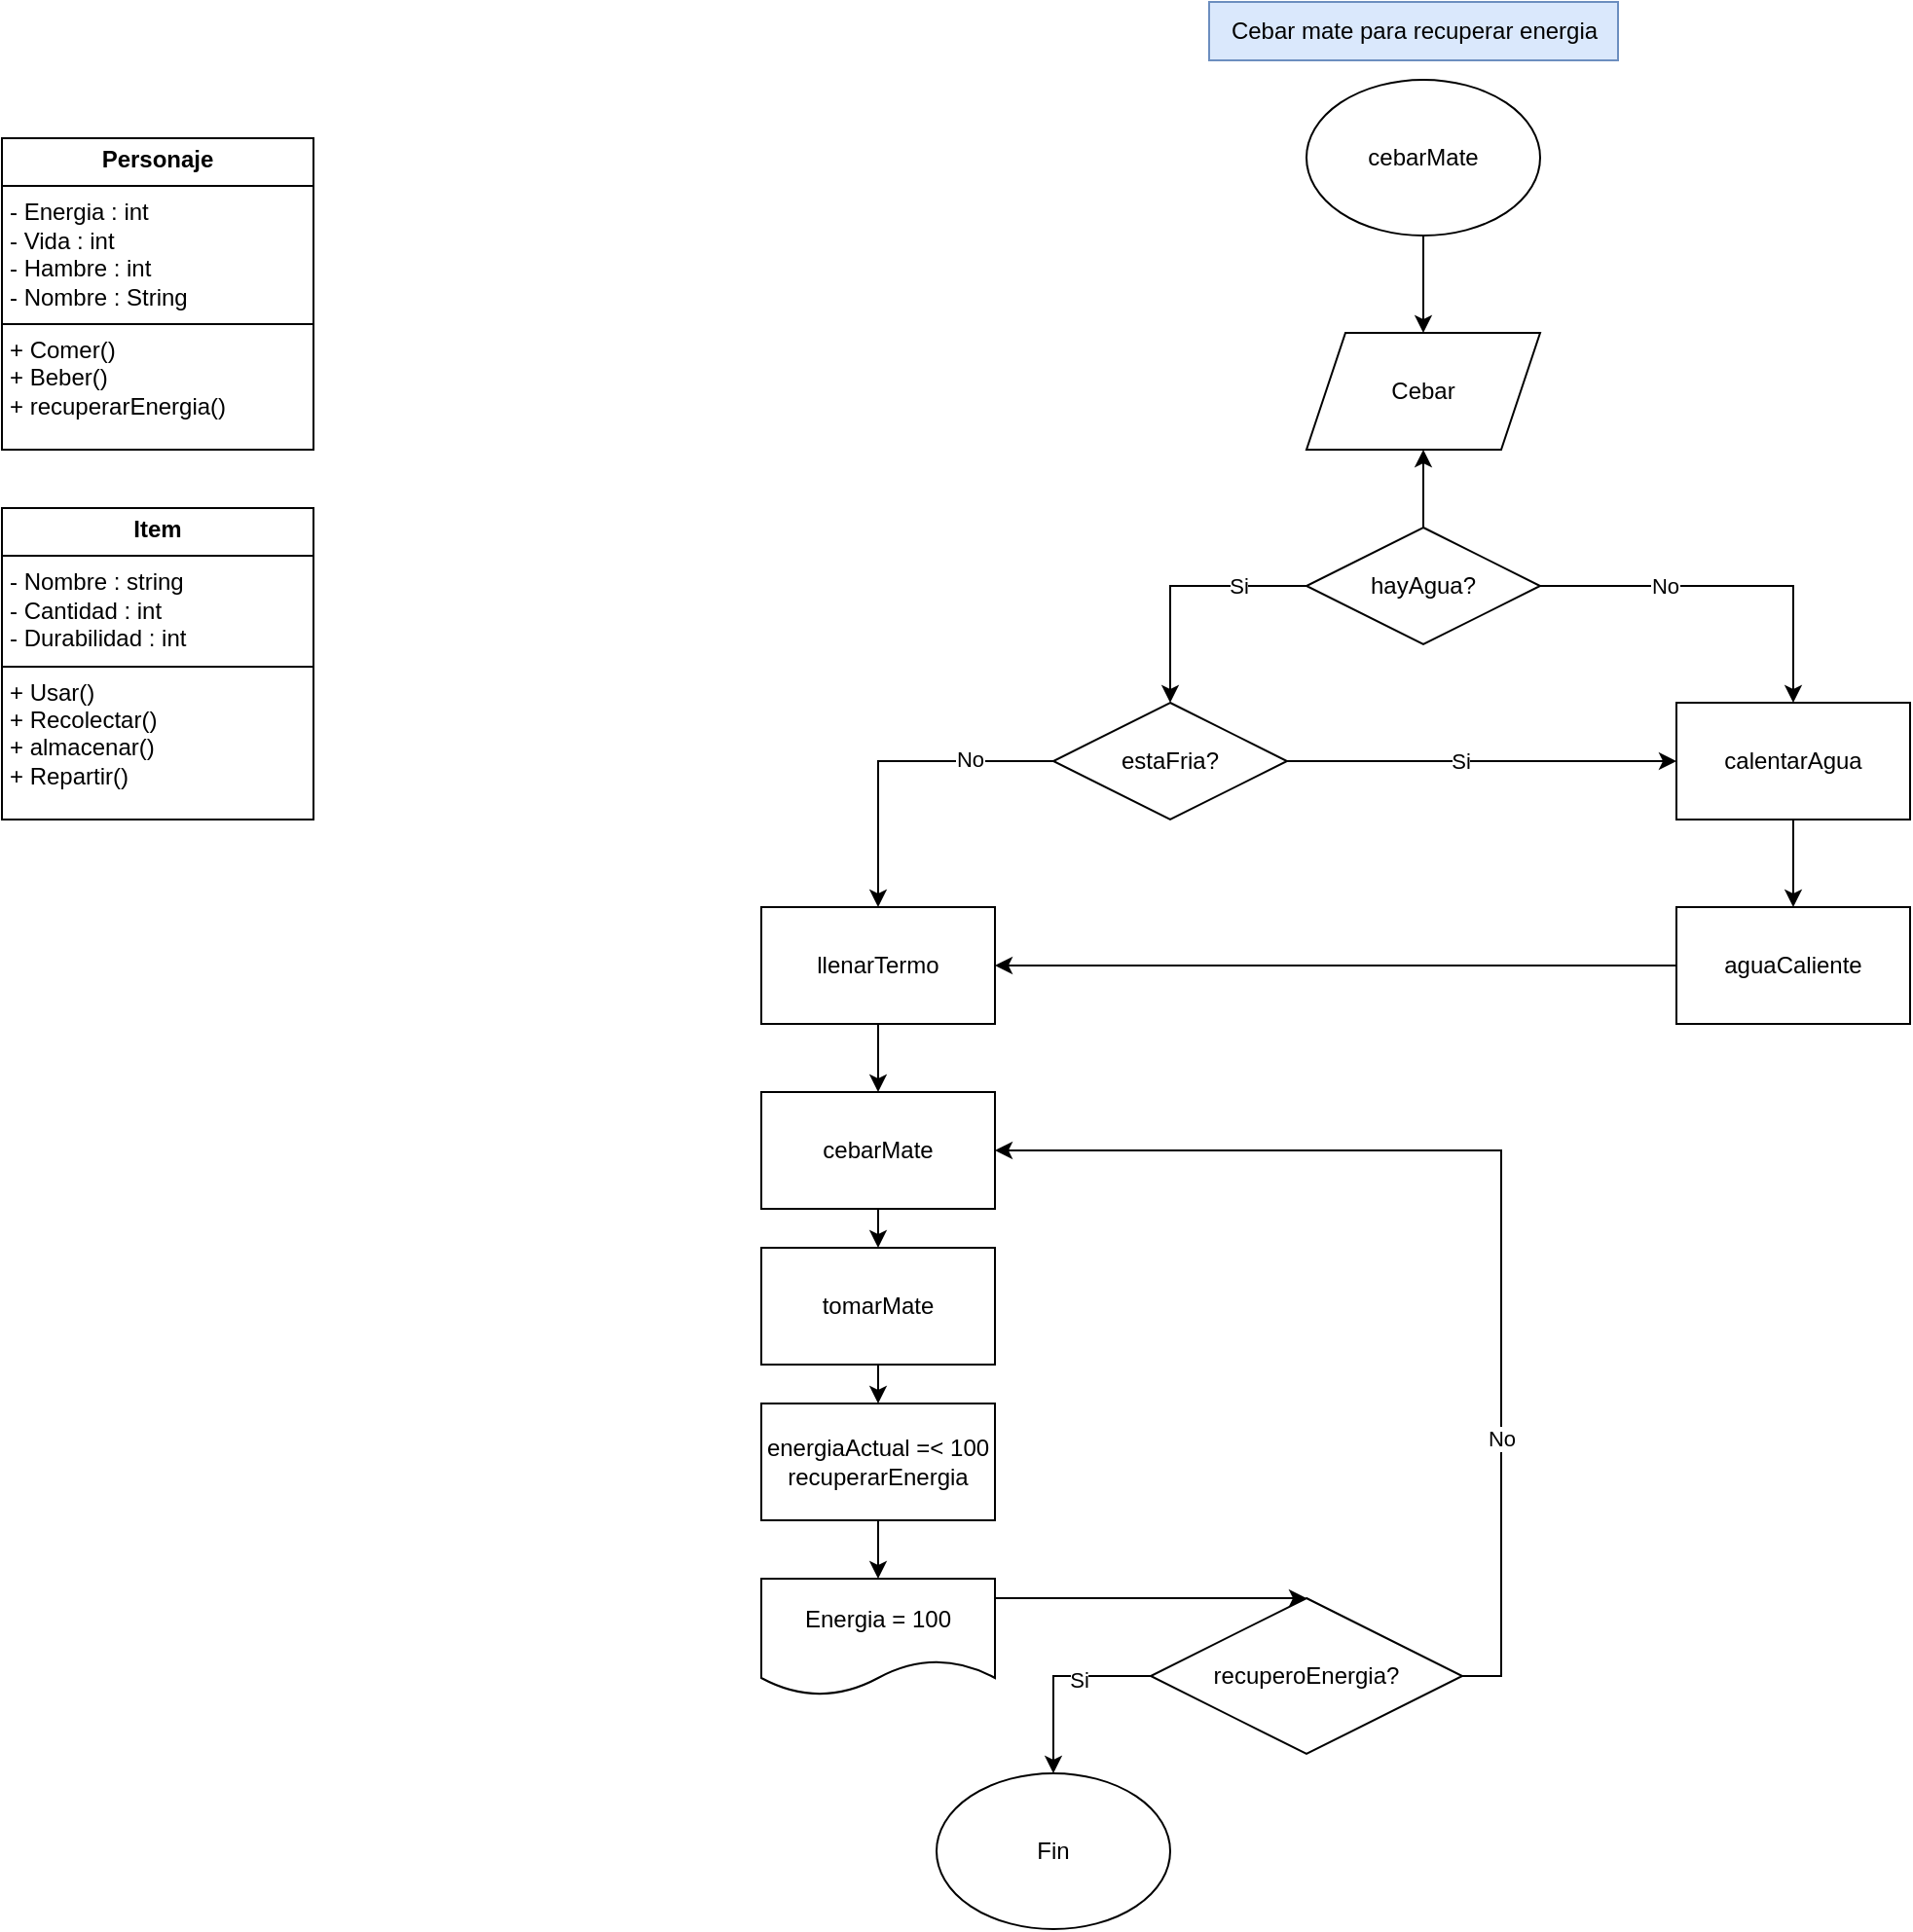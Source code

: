 <mxfile version="24.3.1" type="device">
  <diagram name="Página-1" id="1SoKJMrnLya3OgbguVAE">
    <mxGraphModel dx="1114" dy="638" grid="1" gridSize="10" guides="1" tooltips="1" connect="1" arrows="1" fold="1" page="1" pageScale="1" pageWidth="827" pageHeight="1169" math="0" shadow="0">
      <root>
        <mxCell id="0" />
        <mxCell id="1" parent="0" />
        <mxCell id="jYxW6uJssfJoVXRmd2jS-1" value="&lt;p style=&quot;margin:0px;margin-top:4px;text-align:center;&quot;&gt;&lt;b&gt;Item&lt;/b&gt;&lt;/p&gt;&lt;hr size=&quot;1&quot; style=&quot;border-style:solid;&quot;&gt;&lt;p style=&quot;margin:0px;margin-left:4px;&quot;&gt;- Nombre : string&lt;/p&gt;&lt;p style=&quot;margin:0px;margin-left:4px;&quot;&gt;- Cantidad : int&lt;/p&gt;&lt;p style=&quot;margin:0px;margin-left:4px;&quot;&gt;- Durabilidad : int&amp;nbsp;&lt;/p&gt;&lt;hr size=&quot;1&quot; style=&quot;border-style:solid;&quot;&gt;&lt;p style=&quot;margin:0px;margin-left:4px;&quot;&gt;+ Usar()&lt;/p&gt;&lt;p style=&quot;margin:0px;margin-left:4px;&quot;&gt;+ Recolectar()&lt;/p&gt;&lt;p style=&quot;margin:0px;margin-left:4px;&quot;&gt;+ almacenar()&lt;/p&gt;&lt;p style=&quot;margin:0px;margin-left:4px;&quot;&gt;+ Repartir()&lt;/p&gt;" style="verticalAlign=top;align=left;overflow=fill;html=1;whiteSpace=wrap;" vertex="1" parent="1">
          <mxGeometry x="60" y="260" width="160" height="160" as="geometry" />
        </mxCell>
        <mxCell id="jYxW6uJssfJoVXRmd2jS-2" value="&lt;p style=&quot;margin:0px;margin-top:4px;text-align:center;&quot;&gt;&lt;b&gt;Personaje&lt;/b&gt;&lt;/p&gt;&lt;hr size=&quot;1&quot; style=&quot;border-style:solid;&quot;&gt;&lt;p style=&quot;margin:0px;margin-left:4px;&quot;&gt;- Energia : int&lt;/p&gt;&lt;p style=&quot;margin:0px;margin-left:4px;&quot;&gt;- Vida : int&lt;/p&gt;&lt;p style=&quot;margin:0px;margin-left:4px;&quot;&gt;- Hambre : int&lt;/p&gt;&lt;p style=&quot;margin:0px;margin-left:4px;&quot;&gt;- Nombre : String&lt;/p&gt;&lt;hr size=&quot;1&quot; style=&quot;border-style:solid;&quot;&gt;&lt;p style=&quot;margin:0px;margin-left:4px;&quot;&gt;+ Comer()&lt;/p&gt;&lt;p style=&quot;margin:0px;margin-left:4px;&quot;&gt;+ Beber()&lt;/p&gt;&lt;p style=&quot;margin:0px;margin-left:4px;&quot;&gt;+ recuperarEnergia()&lt;/p&gt;&lt;p style=&quot;margin:0px;margin-left:4px;&quot;&gt;&lt;br&gt;&lt;/p&gt;" style="verticalAlign=top;align=left;overflow=fill;html=1;whiteSpace=wrap;" vertex="1" parent="1">
          <mxGeometry x="60" y="70" width="160" height="160" as="geometry" />
        </mxCell>
        <mxCell id="jYxW6uJssfJoVXRmd2jS-8" style="edgeStyle=orthogonalEdgeStyle;rounded=0;orthogonalLoop=1;jettySize=auto;html=1;exitX=0.5;exitY=1;exitDx=0;exitDy=0;entryX=0.5;entryY=0;entryDx=0;entryDy=0;" edge="1" source="jYxW6uJssfJoVXRmd2jS-9" target="jYxW6uJssfJoVXRmd2jS-10" parent="1">
          <mxGeometry relative="1" as="geometry" />
        </mxCell>
        <mxCell id="jYxW6uJssfJoVXRmd2jS-9" value="cebarMate" style="ellipse;whiteSpace=wrap;html=1;" vertex="1" parent="1">
          <mxGeometry x="730" y="40" width="120" height="80" as="geometry" />
        </mxCell>
        <mxCell id="jYxW6uJssfJoVXRmd2jS-10" value="Cebar" style="shape=parallelogram;perimeter=parallelogramPerimeter;whiteSpace=wrap;html=1;fixedSize=1;" vertex="1" parent="1">
          <mxGeometry x="730" y="170" width="120" height="60" as="geometry" />
        </mxCell>
        <mxCell id="jYxW6uJssfJoVXRmd2jS-15" style="edgeStyle=orthogonalEdgeStyle;rounded=0;orthogonalLoop=1;jettySize=auto;html=1;exitX=0;exitY=0.5;exitDx=0;exitDy=0;entryX=0.5;entryY=0;entryDx=0;entryDy=0;" edge="1" parent="1" source="jYxW6uJssfJoVXRmd2jS-12" target="jYxW6uJssfJoVXRmd2jS-14">
          <mxGeometry relative="1" as="geometry" />
        </mxCell>
        <mxCell id="jYxW6uJssfJoVXRmd2jS-16" value="Si" style="edgeLabel;html=1;align=center;verticalAlign=middle;resizable=0;points=[];" vertex="1" connectable="0" parent="jYxW6uJssfJoVXRmd2jS-15">
          <mxGeometry x="-0.23" relative="1" as="geometry">
            <mxPoint x="15" as="offset" />
          </mxGeometry>
        </mxCell>
        <mxCell id="jYxW6uJssfJoVXRmd2jS-18" style="edgeStyle=orthogonalEdgeStyle;rounded=0;orthogonalLoop=1;jettySize=auto;html=1;entryX=0.5;entryY=1;entryDx=0;entryDy=0;" edge="1" parent="1" source="jYxW6uJssfJoVXRmd2jS-12" target="jYxW6uJssfJoVXRmd2jS-10">
          <mxGeometry relative="1" as="geometry" />
        </mxCell>
        <mxCell id="jYxW6uJssfJoVXRmd2jS-20" style="edgeStyle=orthogonalEdgeStyle;rounded=0;orthogonalLoop=1;jettySize=auto;html=1;exitX=1;exitY=0.5;exitDx=0;exitDy=0;entryX=0.5;entryY=0;entryDx=0;entryDy=0;" edge="1" parent="1" source="jYxW6uJssfJoVXRmd2jS-12" target="jYxW6uJssfJoVXRmd2jS-19">
          <mxGeometry relative="1" as="geometry" />
        </mxCell>
        <mxCell id="jYxW6uJssfJoVXRmd2jS-21" value="No" style="edgeLabel;html=1;align=center;verticalAlign=middle;resizable=0;points=[];" vertex="1" connectable="0" parent="jYxW6uJssfJoVXRmd2jS-20">
          <mxGeometry x="-0.155" y="1" relative="1" as="geometry">
            <mxPoint x="-17" y="1" as="offset" />
          </mxGeometry>
        </mxCell>
        <mxCell id="jYxW6uJssfJoVXRmd2jS-12" value="hayAgua?" style="rounded=0;whiteSpace=wrap;html=1;shape=rhombus;perimeter=rhombusPerimeter;" vertex="1" parent="1">
          <mxGeometry x="730" y="270" width="120" height="60" as="geometry" />
        </mxCell>
        <mxCell id="jYxW6uJssfJoVXRmd2jS-25" style="edgeStyle=orthogonalEdgeStyle;rounded=0;orthogonalLoop=1;jettySize=auto;html=1;entryX=0;entryY=0.5;entryDx=0;entryDy=0;" edge="1" parent="1" source="jYxW6uJssfJoVXRmd2jS-14" target="jYxW6uJssfJoVXRmd2jS-19">
          <mxGeometry relative="1" as="geometry" />
        </mxCell>
        <mxCell id="jYxW6uJssfJoVXRmd2jS-26" value="Si" style="edgeLabel;html=1;align=center;verticalAlign=middle;resizable=0;points=[];" vertex="1" connectable="0" parent="jYxW6uJssfJoVXRmd2jS-25">
          <mxGeometry x="-0.111" relative="1" as="geometry">
            <mxPoint as="offset" />
          </mxGeometry>
        </mxCell>
        <mxCell id="jYxW6uJssfJoVXRmd2jS-28" style="edgeStyle=orthogonalEdgeStyle;rounded=0;orthogonalLoop=1;jettySize=auto;html=1;exitX=0;exitY=0.5;exitDx=0;exitDy=0;entryX=0.5;entryY=0;entryDx=0;entryDy=0;" edge="1" parent="1" source="jYxW6uJssfJoVXRmd2jS-14" target="jYxW6uJssfJoVXRmd2jS-27">
          <mxGeometry relative="1" as="geometry" />
        </mxCell>
        <mxCell id="jYxW6uJssfJoVXRmd2jS-29" value="No" style="edgeLabel;html=1;align=center;verticalAlign=middle;resizable=0;points=[];" vertex="1" connectable="0" parent="jYxW6uJssfJoVXRmd2jS-28">
          <mxGeometry x="-0.476" y="-1" relative="1" as="geometry">
            <mxPoint as="offset" />
          </mxGeometry>
        </mxCell>
        <mxCell id="jYxW6uJssfJoVXRmd2jS-14" value="estaFria?" style="rounded=0;whiteSpace=wrap;html=1;shape=rhombus;perimeter=rhombusPerimeter;" vertex="1" parent="1">
          <mxGeometry x="600" y="360" width="120" height="60" as="geometry" />
        </mxCell>
        <mxCell id="jYxW6uJssfJoVXRmd2jS-34" style="edgeStyle=orthogonalEdgeStyle;rounded=0;orthogonalLoop=1;jettySize=auto;html=1;entryX=0.5;entryY=0;entryDx=0;entryDy=0;" edge="1" parent="1" source="jYxW6uJssfJoVXRmd2jS-19" target="jYxW6uJssfJoVXRmd2jS-32">
          <mxGeometry relative="1" as="geometry" />
        </mxCell>
        <mxCell id="jYxW6uJssfJoVXRmd2jS-19" value="calentarAgua" style="rounded=0;whiteSpace=wrap;html=1;" vertex="1" parent="1">
          <mxGeometry x="920" y="360" width="120" height="60" as="geometry" />
        </mxCell>
        <mxCell id="jYxW6uJssfJoVXRmd2jS-31" value="" style="edgeStyle=orthogonalEdgeStyle;rounded=0;orthogonalLoop=1;jettySize=auto;html=1;" edge="1" parent="1" source="jYxW6uJssfJoVXRmd2jS-27" target="jYxW6uJssfJoVXRmd2jS-30">
          <mxGeometry relative="1" as="geometry" />
        </mxCell>
        <mxCell id="jYxW6uJssfJoVXRmd2jS-27" value="llenarTermo" style="rounded=0;whiteSpace=wrap;html=1;" vertex="1" parent="1">
          <mxGeometry x="450" y="465" width="120" height="60" as="geometry" />
        </mxCell>
        <mxCell id="jYxW6uJssfJoVXRmd2jS-40" style="edgeStyle=orthogonalEdgeStyle;rounded=0;orthogonalLoop=1;jettySize=auto;html=1;exitX=0.5;exitY=1;exitDx=0;exitDy=0;entryX=0.5;entryY=0;entryDx=0;entryDy=0;" edge="1" parent="1" source="jYxW6uJssfJoVXRmd2jS-30" target="jYxW6uJssfJoVXRmd2jS-39">
          <mxGeometry relative="1" as="geometry" />
        </mxCell>
        <mxCell id="jYxW6uJssfJoVXRmd2jS-30" value="cebarMate" style="whiteSpace=wrap;html=1;rounded=0;" vertex="1" parent="1">
          <mxGeometry x="450" y="560" width="120" height="60" as="geometry" />
        </mxCell>
        <mxCell id="jYxW6uJssfJoVXRmd2jS-33" style="edgeStyle=orthogonalEdgeStyle;rounded=0;orthogonalLoop=1;jettySize=auto;html=1;exitX=0;exitY=0.5;exitDx=0;exitDy=0;entryX=1;entryY=0.5;entryDx=0;entryDy=0;" edge="1" parent="1" source="jYxW6uJssfJoVXRmd2jS-32" target="jYxW6uJssfJoVXRmd2jS-27">
          <mxGeometry relative="1" as="geometry" />
        </mxCell>
        <mxCell id="jYxW6uJssfJoVXRmd2jS-32" value="aguaCaliente" style="rounded=0;whiteSpace=wrap;html=1;" vertex="1" parent="1">
          <mxGeometry x="920" y="465" width="120" height="60" as="geometry" />
        </mxCell>
        <mxCell id="jYxW6uJssfJoVXRmd2jS-35" value="Fin" style="ellipse;whiteSpace=wrap;html=1;" vertex="1" parent="1">
          <mxGeometry x="540" y="910" width="120" height="80" as="geometry" />
        </mxCell>
        <mxCell id="jYxW6uJssfJoVXRmd2jS-57" value="" style="edgeStyle=orthogonalEdgeStyle;rounded=0;orthogonalLoop=1;jettySize=auto;html=1;" edge="1" parent="1" source="jYxW6uJssfJoVXRmd2jS-37" target="jYxW6uJssfJoVXRmd2jS-56">
          <mxGeometry relative="1" as="geometry" />
        </mxCell>
        <mxCell id="jYxW6uJssfJoVXRmd2jS-37" value="energiaActual =&amp;lt; 100&lt;div&gt;recuperarEnergia&lt;/div&gt;" style="rounded=0;whiteSpace=wrap;html=1;" vertex="1" parent="1">
          <mxGeometry x="450" y="720" width="120" height="60" as="geometry" />
        </mxCell>
        <mxCell id="jYxW6uJssfJoVXRmd2jS-41" style="edgeStyle=orthogonalEdgeStyle;rounded=0;orthogonalLoop=1;jettySize=auto;html=1;exitX=0.5;exitY=1;exitDx=0;exitDy=0;entryX=0.5;entryY=0;entryDx=0;entryDy=0;" edge="1" parent="1" source="jYxW6uJssfJoVXRmd2jS-39" target="jYxW6uJssfJoVXRmd2jS-37">
          <mxGeometry relative="1" as="geometry" />
        </mxCell>
        <mxCell id="jYxW6uJssfJoVXRmd2jS-39" value="tomarMate" style="rounded=0;whiteSpace=wrap;html=1;" vertex="1" parent="1">
          <mxGeometry x="450" y="640" width="120" height="60" as="geometry" />
        </mxCell>
        <mxCell id="jYxW6uJssfJoVXRmd2jS-44" value="Cebar mate para recuperar energia" style="text;html=1;align=center;verticalAlign=middle;resizable=0;points=[];autosize=1;strokeColor=#6c8ebf;fillColor=#dae8fc;" vertex="1" parent="1">
          <mxGeometry x="680" width="210" height="30" as="geometry" />
        </mxCell>
        <mxCell id="jYxW6uJssfJoVXRmd2jS-51" style="edgeStyle=orthogonalEdgeStyle;rounded=0;orthogonalLoop=1;jettySize=auto;html=1;exitX=1;exitY=0.5;exitDx=0;exitDy=0;entryX=1;entryY=0.5;entryDx=0;entryDy=0;" edge="1" parent="1" source="jYxW6uJssfJoVXRmd2jS-46" target="jYxW6uJssfJoVXRmd2jS-30">
          <mxGeometry relative="1" as="geometry">
            <mxPoint x="810" y="979.667" as="targetPoint" />
            <Array as="points">
              <mxPoint x="830" y="860" />
              <mxPoint x="830" y="590" />
            </Array>
          </mxGeometry>
        </mxCell>
        <mxCell id="jYxW6uJssfJoVXRmd2jS-52" value="No" style="edgeLabel;html=1;align=center;verticalAlign=middle;resizable=0;points=[];" vertex="1" connectable="0" parent="jYxW6uJssfJoVXRmd2jS-51">
          <mxGeometry x="-0.484" y="1" relative="1" as="geometry">
            <mxPoint x="1" as="offset" />
          </mxGeometry>
        </mxCell>
        <mxCell id="jYxW6uJssfJoVXRmd2jS-54" style="edgeStyle=orthogonalEdgeStyle;rounded=0;orthogonalLoop=1;jettySize=auto;html=1;exitX=0;exitY=0.5;exitDx=0;exitDy=0;entryX=0.5;entryY=0;entryDx=0;entryDy=0;" edge="1" parent="1" source="jYxW6uJssfJoVXRmd2jS-46" target="jYxW6uJssfJoVXRmd2jS-35">
          <mxGeometry relative="1" as="geometry" />
        </mxCell>
        <mxCell id="jYxW6uJssfJoVXRmd2jS-55" value="Si" style="edgeLabel;html=1;align=center;verticalAlign=middle;resizable=0;points=[];" vertex="1" connectable="0" parent="jYxW6uJssfJoVXRmd2jS-54">
          <mxGeometry x="-0.248" y="2" relative="1" as="geometry">
            <mxPoint as="offset" />
          </mxGeometry>
        </mxCell>
        <mxCell id="jYxW6uJssfJoVXRmd2jS-46" value="recuperoEnergia?" style="rhombus;whiteSpace=wrap;html=1;rounded=0;" vertex="1" parent="1">
          <mxGeometry x="650" y="820" width="160" height="80" as="geometry" />
        </mxCell>
        <mxCell id="jYxW6uJssfJoVXRmd2jS-59" style="edgeStyle=orthogonalEdgeStyle;rounded=0;orthogonalLoop=1;jettySize=auto;html=1;entryX=0.5;entryY=0;entryDx=0;entryDy=0;" edge="1" parent="1" source="jYxW6uJssfJoVXRmd2jS-56" target="jYxW6uJssfJoVXRmd2jS-46">
          <mxGeometry relative="1" as="geometry">
            <Array as="points">
              <mxPoint x="670" y="820" />
              <mxPoint x="670" y="820" />
            </Array>
          </mxGeometry>
        </mxCell>
        <mxCell id="jYxW6uJssfJoVXRmd2jS-56" value="Energia = 100" style="whiteSpace=wrap;html=1;rounded=0;shape=document;boundedLbl=1;" vertex="1" parent="1">
          <mxGeometry x="450" y="810" width="120" height="60" as="geometry" />
        </mxCell>
      </root>
    </mxGraphModel>
  </diagram>
</mxfile>
